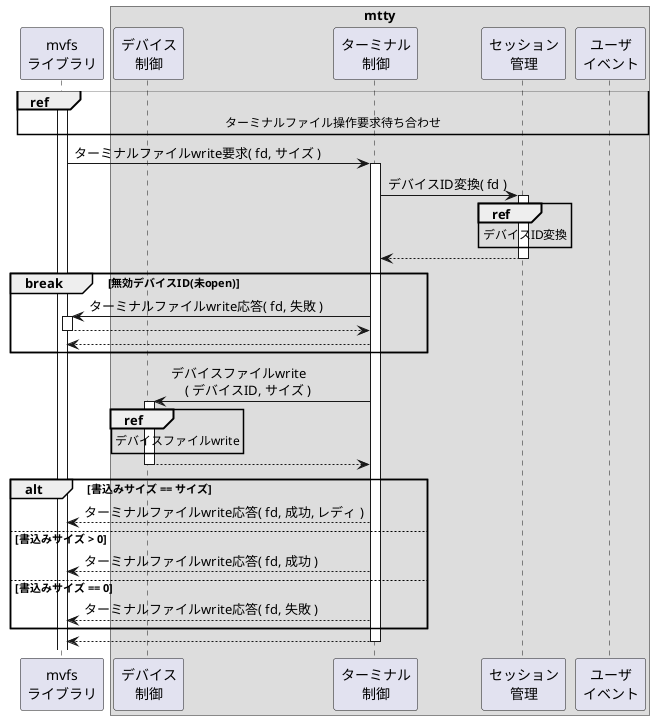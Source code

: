 @startuml

participant "mvfs\nライブラリ" as libmvfs
box "mtty"
    participant "デバイス\n制御"   as dctrl
    participant "ターミナル\n制御" as tctrl
    participant "セッション\n管理" as sessmng
    participant "ユーザ\nイベント" as uevt
end box

activate libmvfs
ref over libmvfs, uevt
    ターミナルファイル操作要求待ち合わせ
end ref

libmvfs -> tctrl: ターミナルファイルwrite要求( fd, サイズ )
activate tctrl

tctrl -> sessmng: デバイスID変換( fd )
activate sessmng
ref over sessmng: デバイスID変換
tctrl <-- sessmng:
deactivate sessmng

break 無効デバイスID(未open)
    libmvfs <- tctrl: ターミナルファイルwrite応答( fd, 失敗 )
    activate libmvfs
    libmvfs --> tctrl:
    deactivate libmvfs
    libmvfs <-- tctrl
end break

dctrl <- tctrl: デバイスファイルwrite\n    ( デバイスID, サイズ )
activate dctrl
ref over dctrl: デバイスファイルwrite
dctrl --> tctrl:
deactivate dctrl

alt 書込みサイズ == サイズ
    libmvfs <-- tctrl: ターミナルファイルwrite応答( fd, 成功, レディ )
else 書込みサイズ > 0
    libmvfs <-- tctrl: ターミナルファイルwrite応答( fd, 成功 )
else 書込みサイズ == 0
    libmvfs <-- tctrl: ターミナルファイルwrite応答( fd, 失敗 )
end alt

libmvfs <-- tctrl:
deactivate tctrl

@enduml

